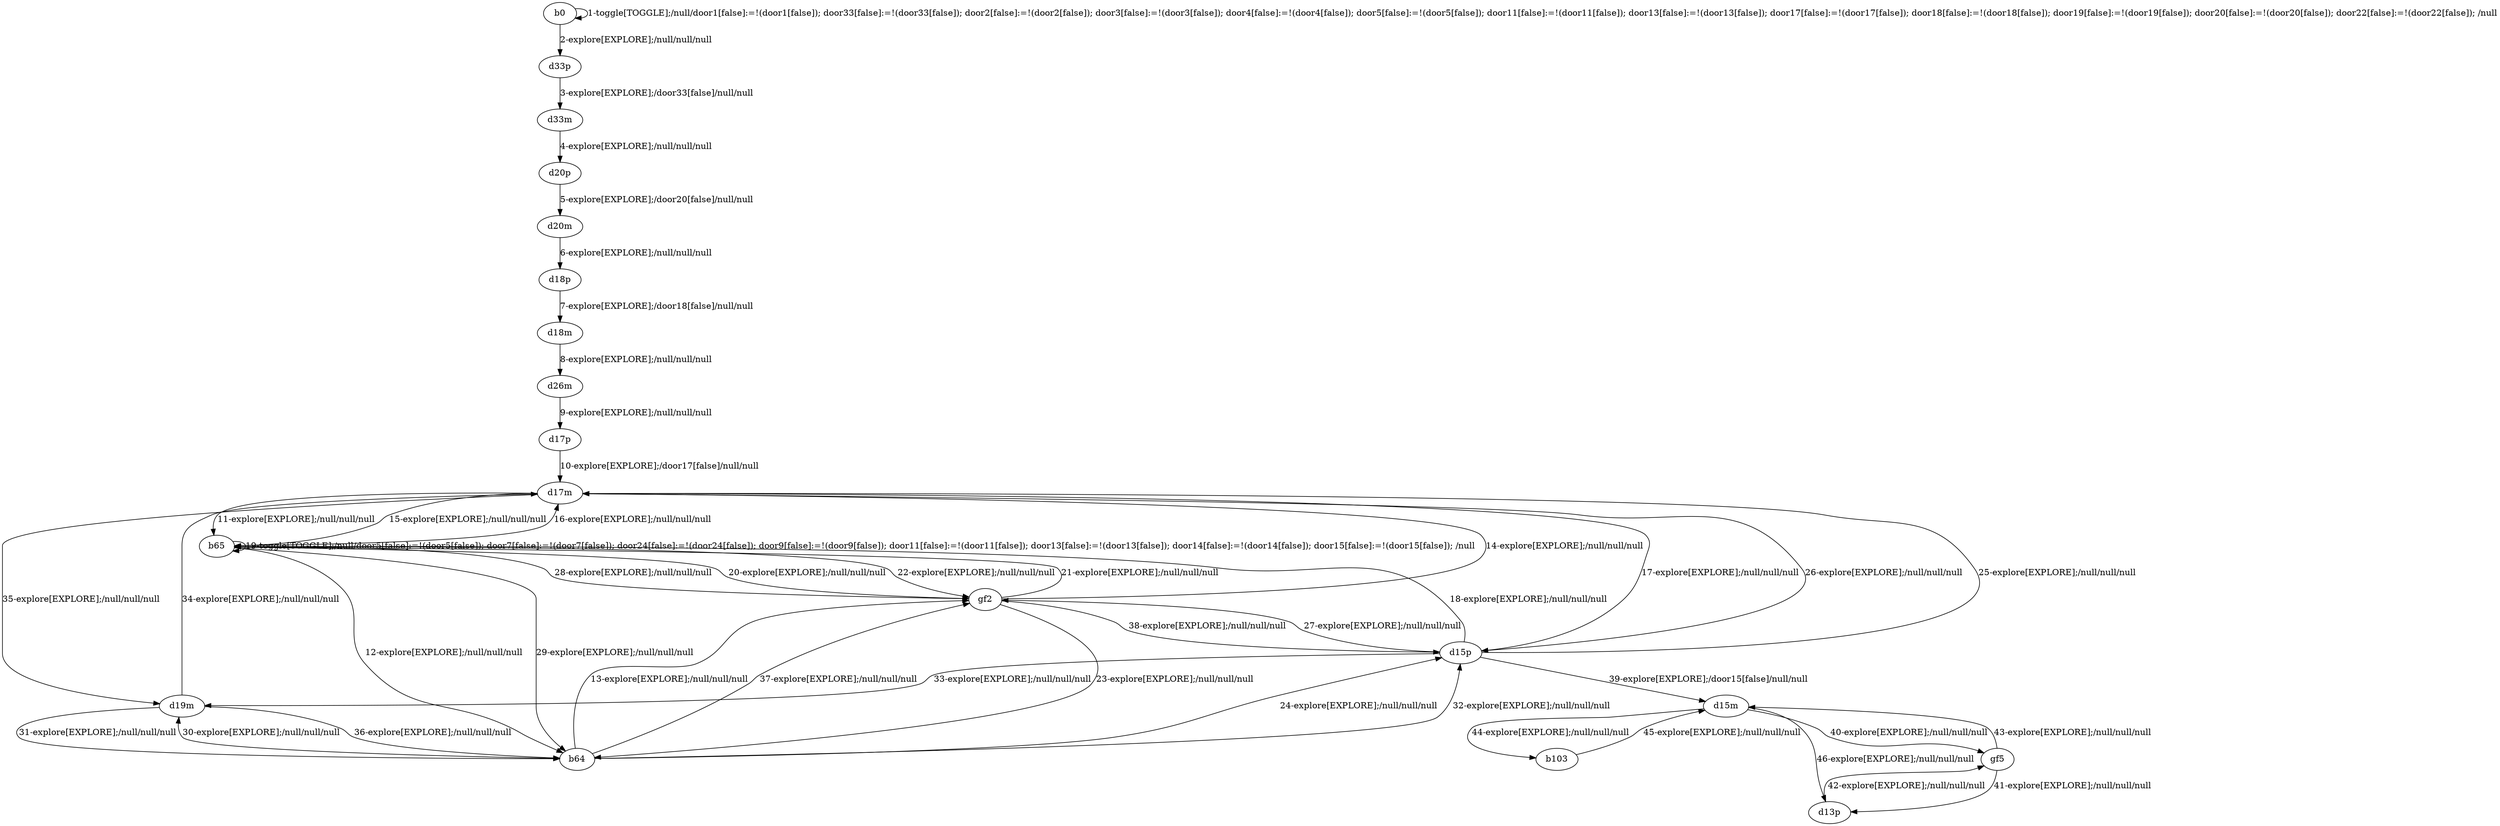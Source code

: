 # Total number of goals covered by this test: 2
# d17m --> d19m
# d19m --> d17m

digraph g {
"b0" -> "b0" [label = "1-toggle[TOGGLE];/null/door1[false]:=!(door1[false]); door33[false]:=!(door33[false]); door2[false]:=!(door2[false]); door3[false]:=!(door3[false]); door4[false]:=!(door4[false]); door5[false]:=!(door5[false]); door11[false]:=!(door11[false]); door13[false]:=!(door13[false]); door17[false]:=!(door17[false]); door18[false]:=!(door18[false]); door19[false]:=!(door19[false]); door20[false]:=!(door20[false]); door22[false]:=!(door22[false]); /null"];
"b0" -> "d33p" [label = "2-explore[EXPLORE];/null/null/null"];
"d33p" -> "d33m" [label = "3-explore[EXPLORE];/door33[false]/null/null"];
"d33m" -> "d20p" [label = "4-explore[EXPLORE];/null/null/null"];
"d20p" -> "d20m" [label = "5-explore[EXPLORE];/door20[false]/null/null"];
"d20m" -> "d18p" [label = "6-explore[EXPLORE];/null/null/null"];
"d18p" -> "d18m" [label = "7-explore[EXPLORE];/door18[false]/null/null"];
"d18m" -> "d26m" [label = "8-explore[EXPLORE];/null/null/null"];
"d26m" -> "d17p" [label = "9-explore[EXPLORE];/null/null/null"];
"d17p" -> "d17m" [label = "10-explore[EXPLORE];/door17[false]/null/null"];
"d17m" -> "b65" [label = "11-explore[EXPLORE];/null/null/null"];
"b65" -> "b64" [label = "12-explore[EXPLORE];/null/null/null"];
"b64" -> "gf2" [label = "13-explore[EXPLORE];/null/null/null"];
"gf2" -> "d17m" [label = "14-explore[EXPLORE];/null/null/null"];
"d17m" -> "b65" [label = "15-explore[EXPLORE];/null/null/null"];
"b65" -> "d17m" [label = "16-explore[EXPLORE];/null/null/null"];
"d17m" -> "d15p" [label = "17-explore[EXPLORE];/null/null/null"];
"d15p" -> "b65" [label = "18-explore[EXPLORE];/null/null/null"];
"b65" -> "b65" [label = "19-toggle[TOGGLE];/null/door5[false]:=!(door5[false]); door7[false]:=!(door7[false]); door24[false]:=!(door24[false]); door9[false]:=!(door9[false]); door11[false]:=!(door11[false]); door13[false]:=!(door13[false]); door14[false]:=!(door14[false]); door15[false]:=!(door15[false]); /null"];
"b65" -> "gf2" [label = "20-explore[EXPLORE];/null/null/null"];
"gf2" -> "b65" [label = "21-explore[EXPLORE];/null/null/null"];
"b65" -> "gf2" [label = "22-explore[EXPLORE];/null/null/null"];
"gf2" -> "b64" [label = "23-explore[EXPLORE];/null/null/null"];
"b64" -> "d15p" [label = "24-explore[EXPLORE];/null/null/null"];
"d15p" -> "d17m" [label = "25-explore[EXPLORE];/null/null/null"];
"d17m" -> "d15p" [label = "26-explore[EXPLORE];/null/null/null"];
"d15p" -> "gf2" [label = "27-explore[EXPLORE];/null/null/null"];
"gf2" -> "b65" [label = "28-explore[EXPLORE];/null/null/null"];
"b65" -> "b64" [label = "29-explore[EXPLORE];/null/null/null"];
"b64" -> "d19m" [label = "30-explore[EXPLORE];/null/null/null"];
"d19m" -> "b64" [label = "31-explore[EXPLORE];/null/null/null"];
"b64" -> "d15p" [label = "32-explore[EXPLORE];/null/null/null"];
"d15p" -> "d19m" [label = "33-explore[EXPLORE];/null/null/null"];
"d19m" -> "d17m" [label = "34-explore[EXPLORE];/null/null/null"];
"d17m" -> "d19m" [label = "35-explore[EXPLORE];/null/null/null"];
"d19m" -> "b64" [label = "36-explore[EXPLORE];/null/null/null"];
"b64" -> "gf2" [label = "37-explore[EXPLORE];/null/null/null"];
"gf2" -> "d15p" [label = "38-explore[EXPLORE];/null/null/null"];
"d15p" -> "d15m" [label = "39-explore[EXPLORE];/door15[false]/null/null"];
"d15m" -> "gf5" [label = "40-explore[EXPLORE];/null/null/null"];
"gf5" -> "d13p" [label = "41-explore[EXPLORE];/null/null/null"];
"d13p" -> "gf5" [label = "42-explore[EXPLORE];/null/null/null"];
"gf5" -> "d15m" [label = "43-explore[EXPLORE];/null/null/null"];
"d15m" -> "b103" [label = "44-explore[EXPLORE];/null/null/null"];
"b103" -> "d15m" [label = "45-explore[EXPLORE];/null/null/null"];
"d15m" -> "d13p" [label = "46-explore[EXPLORE];/null/null/null"];
}